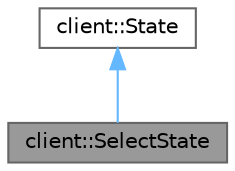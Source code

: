 digraph "client::SelectState"
{
 // LATEX_PDF_SIZE
  bgcolor="transparent";
  edge [fontname=Helvetica,fontsize=10,labelfontname=Helvetica,labelfontsize=10];
  node [fontname=Helvetica,fontsize=10,shape=box,height=0.2,width=0.4];
  Node1 [label="client::SelectState",height=0.2,width=0.4,color="gray40", fillcolor="grey60", style="filled", fontcolor="black",tooltip="class SelectState -"];
  Node2 -> Node1 [dir="back",color="steelblue1",style="solid"];
  Node2 [label="client::State",height=0.2,width=0.4,color="gray40", fillcolor="white", style="filled",URL="$classclient_1_1_state.html",tooltip="class State -"];
}
